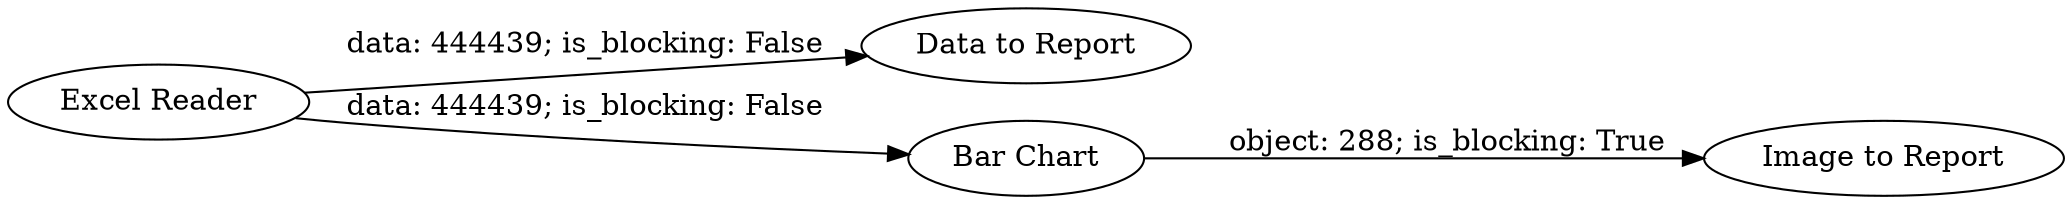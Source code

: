 digraph {
	"7219889562113684655_2" [label="Data to Report"]
	"7219889562113684655_4" [label="Bar Chart"]
	"7219889562113684655_3" [label="Image to Report"]
	"7219889562113684655_1" [label="Excel Reader"]
	"7219889562113684655_1" -> "7219889562113684655_4" [label="data: 444439; is_blocking: False"]
	"7219889562113684655_4" -> "7219889562113684655_3" [label="object: 288; is_blocking: True"]
	"7219889562113684655_1" -> "7219889562113684655_2" [label="data: 444439; is_blocking: False"]
	rankdir=LR
}
